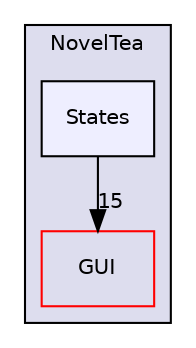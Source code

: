 digraph "include/NovelTea/States" {
  bgcolor=transparent;
  compound=true
  node [ fontsize="10", fontname="Helvetica"];
  edge [ labelfontsize="10", labelfontname="Helvetica"];
  subgraph clusterdir_52c2ed606da51a5aae4b083c568b1a72 {
    graph [ bgcolor="#ddddee", pencolor="black", label="NovelTea" fontname="Helvetica", fontsize="10", URL="dir_52c2ed606da51a5aae4b083c568b1a72.htm"]
  dir_26eb908cb03b21fa4987bcdd8f03fa69 [shape=box label="GUI" color="red" URL="dir_26eb908cb03b21fa4987bcdd8f03fa69.htm"];
  dir_cdfb63e9b8f4ba8ab8385e24020efd9c [shape=box, label="States", style="filled", fillcolor="#eeeeff", pencolor="black", URL="dir_cdfb63e9b8f4ba8ab8385e24020efd9c.htm"];
  }
  dir_cdfb63e9b8f4ba8ab8385e24020efd9c->dir_26eb908cb03b21fa4987bcdd8f03fa69 [headlabel="15", labeldistance=1.5 headhref="dir_000008_000004.htm"];
}
